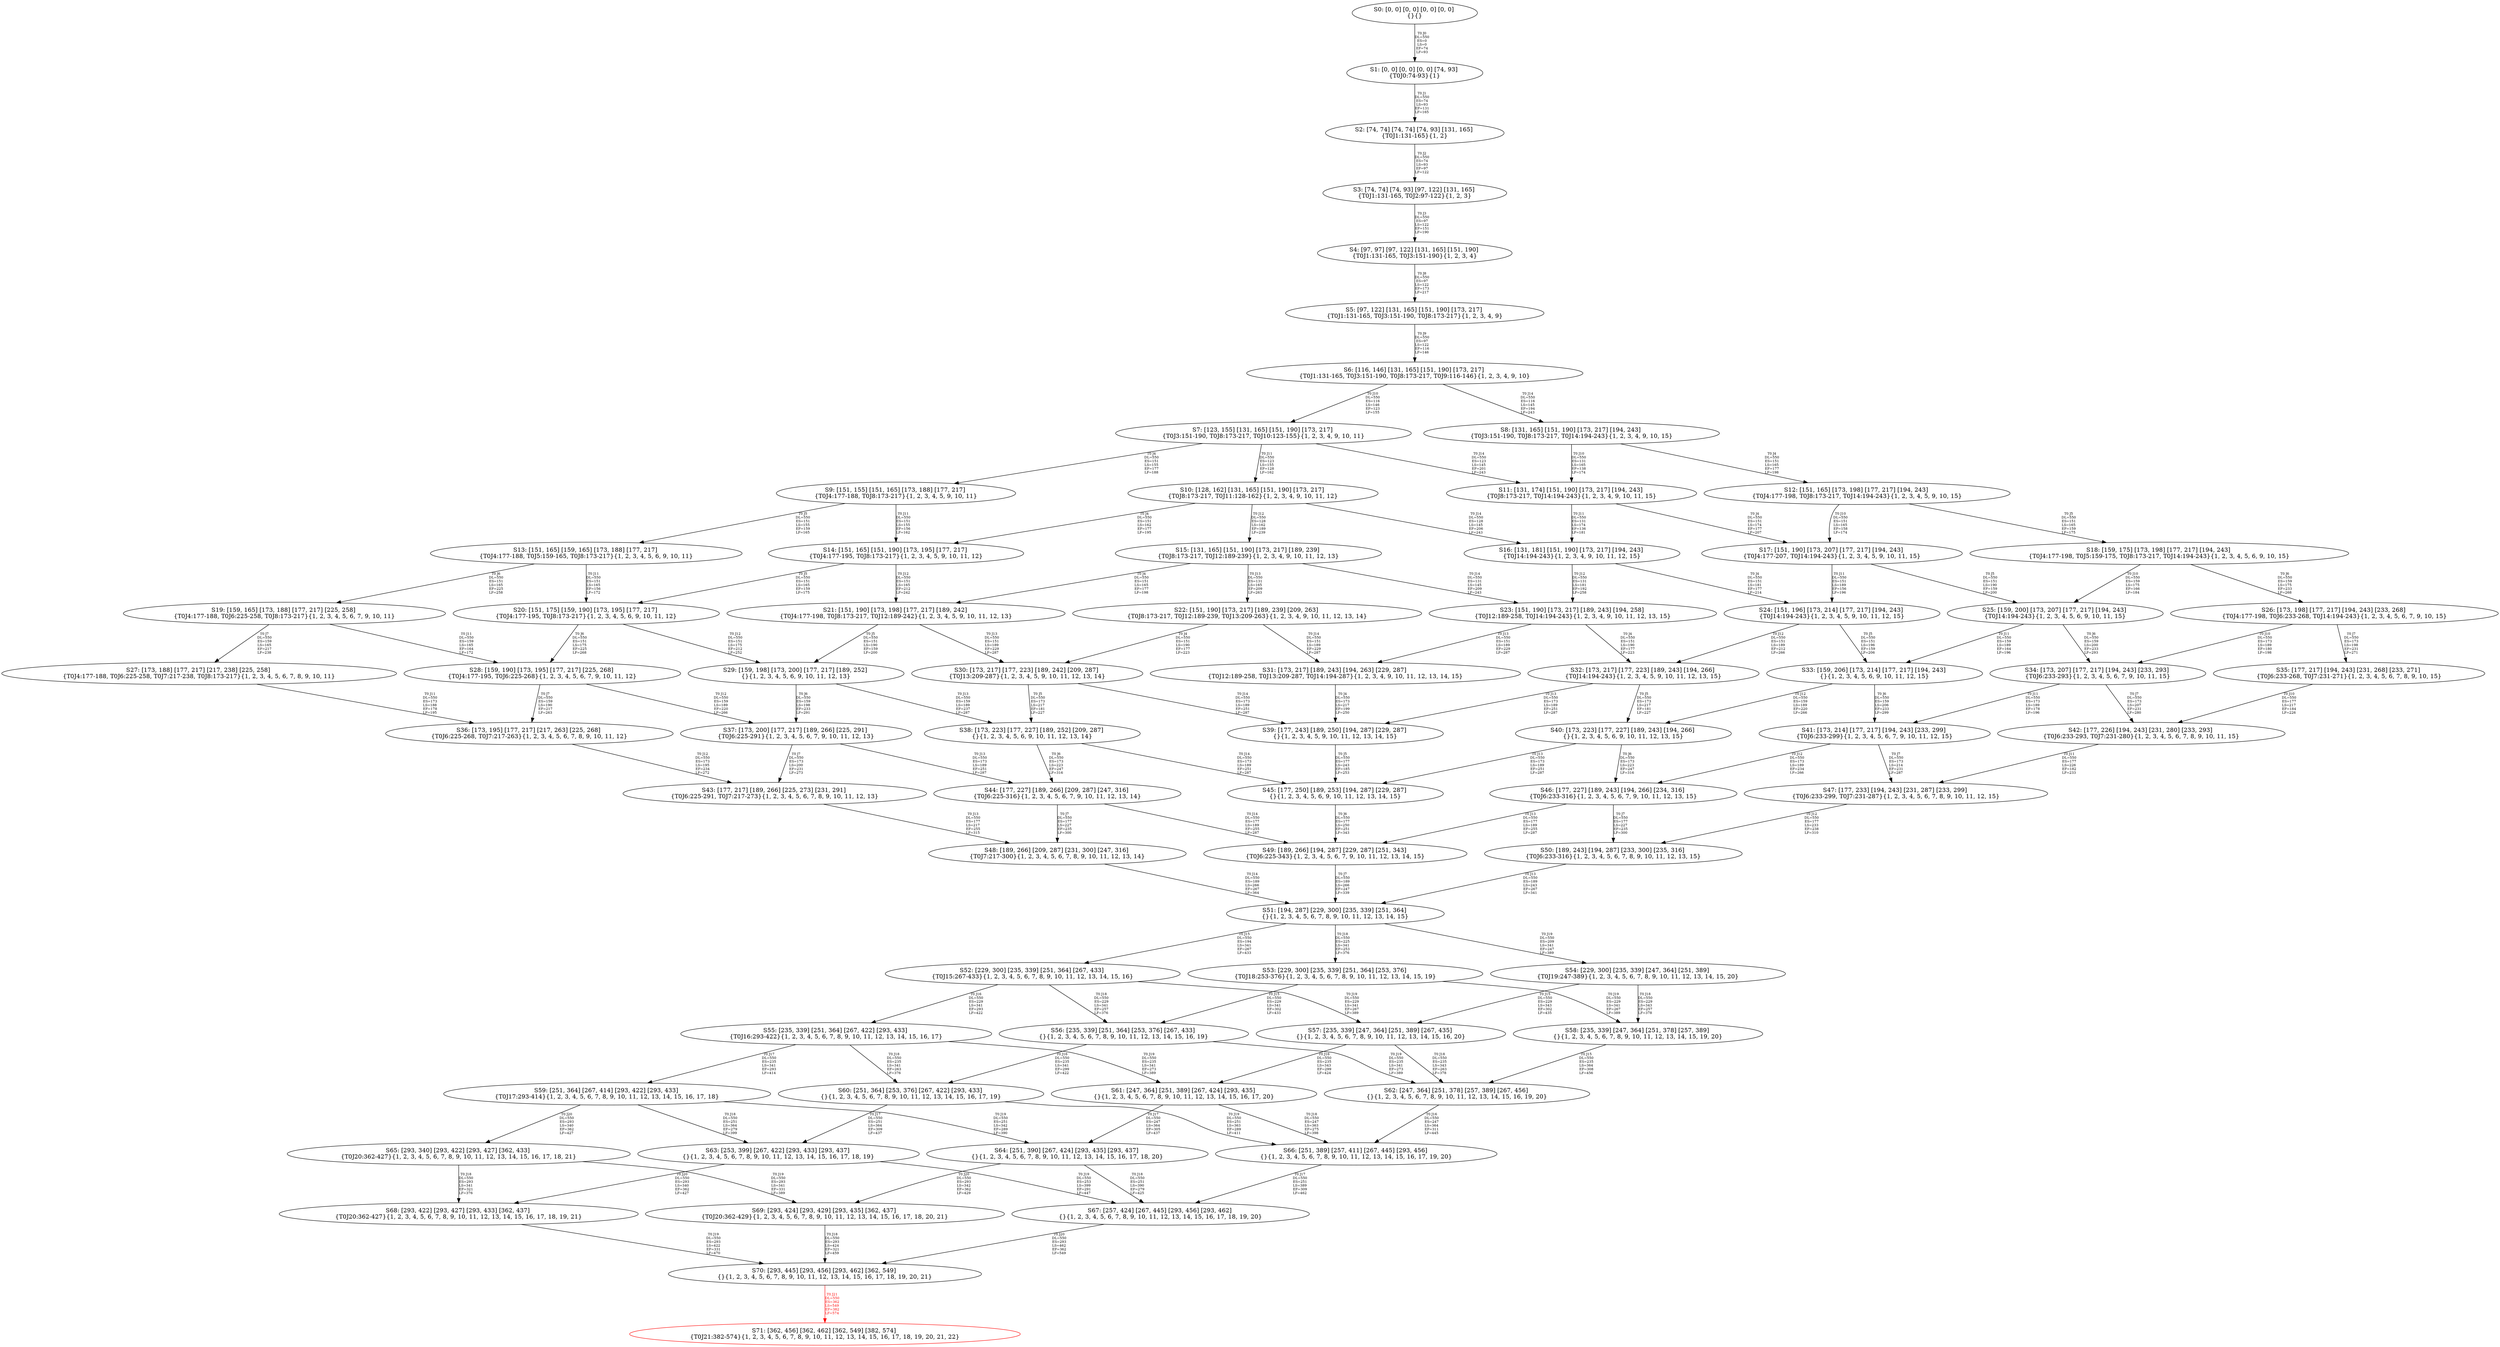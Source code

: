 digraph {
	S0[label="S0: [0, 0] [0, 0] [0, 0] [0, 0] \n{}{}"];
	S1[label="S1: [0, 0] [0, 0] [0, 0] [74, 93] \n{T0J0:74-93}{1}"];
	S2[label="S2: [74, 74] [74, 74] [74, 93] [131, 165] \n{T0J1:131-165}{1, 2}"];
	S3[label="S3: [74, 74] [74, 93] [97, 122] [131, 165] \n{T0J1:131-165, T0J2:97-122}{1, 2, 3}"];
	S4[label="S4: [97, 97] [97, 122] [131, 165] [151, 190] \n{T0J1:131-165, T0J3:151-190}{1, 2, 3, 4}"];
	S5[label="S5: [97, 122] [131, 165] [151, 190] [173, 217] \n{T0J1:131-165, T0J3:151-190, T0J8:173-217}{1, 2, 3, 4, 9}"];
	S6[label="S6: [116, 146] [131, 165] [151, 190] [173, 217] \n{T0J1:131-165, T0J3:151-190, T0J8:173-217, T0J9:116-146}{1, 2, 3, 4, 9, 10}"];
	S7[label="S7: [123, 155] [131, 165] [151, 190] [173, 217] \n{T0J3:151-190, T0J8:173-217, T0J10:123-155}{1, 2, 3, 4, 9, 10, 11}"];
	S8[label="S8: [131, 165] [151, 190] [173, 217] [194, 243] \n{T0J3:151-190, T0J8:173-217, T0J14:194-243}{1, 2, 3, 4, 9, 10, 15}"];
	S9[label="S9: [151, 155] [151, 165] [173, 188] [177, 217] \n{T0J4:177-188, T0J8:173-217}{1, 2, 3, 4, 5, 9, 10, 11}"];
	S10[label="S10: [128, 162] [131, 165] [151, 190] [173, 217] \n{T0J8:173-217, T0J11:128-162}{1, 2, 3, 4, 9, 10, 11, 12}"];
	S11[label="S11: [131, 174] [151, 190] [173, 217] [194, 243] \n{T0J8:173-217, T0J14:194-243}{1, 2, 3, 4, 9, 10, 11, 15}"];
	S12[label="S12: [151, 165] [173, 198] [177, 217] [194, 243] \n{T0J4:177-198, T0J8:173-217, T0J14:194-243}{1, 2, 3, 4, 5, 9, 10, 15}"];
	S13[label="S13: [151, 165] [159, 165] [173, 188] [177, 217] \n{T0J4:177-188, T0J5:159-165, T0J8:173-217}{1, 2, 3, 4, 5, 6, 9, 10, 11}"];
	S14[label="S14: [151, 165] [151, 190] [173, 195] [177, 217] \n{T0J4:177-195, T0J8:173-217}{1, 2, 3, 4, 5, 9, 10, 11, 12}"];
	S15[label="S15: [131, 165] [151, 190] [173, 217] [189, 239] \n{T0J8:173-217, T0J12:189-239}{1, 2, 3, 4, 9, 10, 11, 12, 13}"];
	S16[label="S16: [131, 181] [151, 190] [173, 217] [194, 243] \n{T0J14:194-243}{1, 2, 3, 4, 9, 10, 11, 12, 15}"];
	S17[label="S17: [151, 190] [173, 207] [177, 217] [194, 243] \n{T0J4:177-207, T0J14:194-243}{1, 2, 3, 4, 5, 9, 10, 11, 15}"];
	S18[label="S18: [159, 175] [173, 198] [177, 217] [194, 243] \n{T0J4:177-198, T0J5:159-175, T0J8:173-217, T0J14:194-243}{1, 2, 3, 4, 5, 6, 9, 10, 15}"];
	S19[label="S19: [159, 165] [173, 188] [177, 217] [225, 258] \n{T0J4:177-188, T0J6:225-258, T0J8:173-217}{1, 2, 3, 4, 5, 6, 7, 9, 10, 11}"];
	S20[label="S20: [151, 175] [159, 190] [173, 195] [177, 217] \n{T0J4:177-195, T0J8:173-217}{1, 2, 3, 4, 5, 6, 9, 10, 11, 12}"];
	S21[label="S21: [151, 190] [173, 198] [177, 217] [189, 242] \n{T0J4:177-198, T0J8:173-217, T0J12:189-242}{1, 2, 3, 4, 5, 9, 10, 11, 12, 13}"];
	S22[label="S22: [151, 190] [173, 217] [189, 239] [209, 263] \n{T0J8:173-217, T0J12:189-239, T0J13:209-263}{1, 2, 3, 4, 9, 10, 11, 12, 13, 14}"];
	S23[label="S23: [151, 190] [173, 217] [189, 243] [194, 258] \n{T0J12:189-258, T0J14:194-243}{1, 2, 3, 4, 9, 10, 11, 12, 13, 15}"];
	S24[label="S24: [151, 196] [173, 214] [177, 217] [194, 243] \n{T0J14:194-243}{1, 2, 3, 4, 5, 9, 10, 11, 12, 15}"];
	S25[label="S25: [159, 200] [173, 207] [177, 217] [194, 243] \n{T0J14:194-243}{1, 2, 3, 4, 5, 6, 9, 10, 11, 15}"];
	S26[label="S26: [173, 198] [177, 217] [194, 243] [233, 268] \n{T0J4:177-198, T0J6:233-268, T0J14:194-243}{1, 2, 3, 4, 5, 6, 7, 9, 10, 15}"];
	S27[label="S27: [173, 188] [177, 217] [217, 238] [225, 258] \n{T0J4:177-188, T0J6:225-258, T0J7:217-238, T0J8:173-217}{1, 2, 3, 4, 5, 6, 7, 8, 9, 10, 11}"];
	S28[label="S28: [159, 190] [173, 195] [177, 217] [225, 268] \n{T0J4:177-195, T0J6:225-268}{1, 2, 3, 4, 5, 6, 7, 9, 10, 11, 12}"];
	S29[label="S29: [159, 198] [173, 200] [177, 217] [189, 252] \n{}{1, 2, 3, 4, 5, 6, 9, 10, 11, 12, 13}"];
	S30[label="S30: [173, 217] [177, 223] [189, 242] [209, 287] \n{T0J13:209-287}{1, 2, 3, 4, 5, 9, 10, 11, 12, 13, 14}"];
	S31[label="S31: [173, 217] [189, 243] [194, 263] [229, 287] \n{T0J12:189-258, T0J13:209-287, T0J14:194-287}{1, 2, 3, 4, 9, 10, 11, 12, 13, 14, 15}"];
	S32[label="S32: [173, 217] [177, 223] [189, 243] [194, 266] \n{T0J14:194-243}{1, 2, 3, 4, 5, 9, 10, 11, 12, 13, 15}"];
	S33[label="S33: [159, 206] [173, 214] [177, 217] [194, 243] \n{}{1, 2, 3, 4, 5, 6, 9, 10, 11, 12, 15}"];
	S34[label="S34: [173, 207] [177, 217] [194, 243] [233, 293] \n{T0J6:233-293}{1, 2, 3, 4, 5, 6, 7, 9, 10, 11, 15}"];
	S35[label="S35: [177, 217] [194, 243] [231, 268] [233, 271] \n{T0J6:233-268, T0J7:231-271}{1, 2, 3, 4, 5, 6, 7, 8, 9, 10, 15}"];
	S36[label="S36: [173, 195] [177, 217] [217, 263] [225, 268] \n{T0J6:225-268, T0J7:217-263}{1, 2, 3, 4, 5, 6, 7, 8, 9, 10, 11, 12}"];
	S37[label="S37: [173, 200] [177, 217] [189, 266] [225, 291] \n{T0J6:225-291}{1, 2, 3, 4, 5, 6, 7, 9, 10, 11, 12, 13}"];
	S38[label="S38: [173, 223] [177, 227] [189, 252] [209, 287] \n{}{1, 2, 3, 4, 5, 6, 9, 10, 11, 12, 13, 14}"];
	S39[label="S39: [177, 243] [189, 250] [194, 287] [229, 287] \n{}{1, 2, 3, 4, 5, 9, 10, 11, 12, 13, 14, 15}"];
	S40[label="S40: [173, 223] [177, 227] [189, 243] [194, 266] \n{}{1, 2, 3, 4, 5, 6, 9, 10, 11, 12, 13, 15}"];
	S41[label="S41: [173, 214] [177, 217] [194, 243] [233, 299] \n{T0J6:233-299}{1, 2, 3, 4, 5, 6, 7, 9, 10, 11, 12, 15}"];
	S42[label="S42: [177, 226] [194, 243] [231, 280] [233, 293] \n{T0J6:233-293, T0J7:231-280}{1, 2, 3, 4, 5, 6, 7, 8, 9, 10, 11, 15}"];
	S43[label="S43: [177, 217] [189, 266] [225, 273] [231, 291] \n{T0J6:225-291, T0J7:217-273}{1, 2, 3, 4, 5, 6, 7, 8, 9, 10, 11, 12, 13}"];
	S44[label="S44: [177, 227] [189, 266] [209, 287] [247, 316] \n{T0J6:225-316}{1, 2, 3, 4, 5, 6, 7, 9, 10, 11, 12, 13, 14}"];
	S45[label="S45: [177, 250] [189, 253] [194, 287] [229, 287] \n{}{1, 2, 3, 4, 5, 6, 9, 10, 11, 12, 13, 14, 15}"];
	S46[label="S46: [177, 227] [189, 243] [194, 266] [234, 316] \n{T0J6:233-316}{1, 2, 3, 4, 5, 6, 7, 9, 10, 11, 12, 13, 15}"];
	S47[label="S47: [177, 233] [194, 243] [231, 287] [233, 299] \n{T0J6:233-299, T0J7:231-287}{1, 2, 3, 4, 5, 6, 7, 8, 9, 10, 11, 12, 15}"];
	S48[label="S48: [189, 266] [209, 287] [231, 300] [247, 316] \n{T0J7:217-300}{1, 2, 3, 4, 5, 6, 7, 8, 9, 10, 11, 12, 13, 14}"];
	S49[label="S49: [189, 266] [194, 287] [229, 287] [251, 343] \n{T0J6:225-343}{1, 2, 3, 4, 5, 6, 7, 9, 10, 11, 12, 13, 14, 15}"];
	S50[label="S50: [189, 243] [194, 287] [233, 300] [235, 316] \n{T0J6:233-316}{1, 2, 3, 4, 5, 6, 7, 8, 9, 10, 11, 12, 13, 15}"];
	S51[label="S51: [194, 287] [229, 300] [235, 339] [251, 364] \n{}{1, 2, 3, 4, 5, 6, 7, 8, 9, 10, 11, 12, 13, 14, 15}"];
	S52[label="S52: [229, 300] [235, 339] [251, 364] [267, 433] \n{T0J15:267-433}{1, 2, 3, 4, 5, 6, 7, 8, 9, 10, 11, 12, 13, 14, 15, 16}"];
	S53[label="S53: [229, 300] [235, 339] [251, 364] [253, 376] \n{T0J18:253-376}{1, 2, 3, 4, 5, 6, 7, 8, 9, 10, 11, 12, 13, 14, 15, 19}"];
	S54[label="S54: [229, 300] [235, 339] [247, 364] [251, 389] \n{T0J19:247-389}{1, 2, 3, 4, 5, 6, 7, 8, 9, 10, 11, 12, 13, 14, 15, 20}"];
	S55[label="S55: [235, 339] [251, 364] [267, 422] [293, 433] \n{T0J16:293-422}{1, 2, 3, 4, 5, 6, 7, 8, 9, 10, 11, 12, 13, 14, 15, 16, 17}"];
	S56[label="S56: [235, 339] [251, 364] [253, 376] [267, 433] \n{}{1, 2, 3, 4, 5, 6, 7, 8, 9, 10, 11, 12, 13, 14, 15, 16, 19}"];
	S57[label="S57: [235, 339] [247, 364] [251, 389] [267, 435] \n{}{1, 2, 3, 4, 5, 6, 7, 8, 9, 10, 11, 12, 13, 14, 15, 16, 20}"];
	S58[label="S58: [235, 339] [247, 364] [251, 378] [257, 389] \n{}{1, 2, 3, 4, 5, 6, 7, 8, 9, 10, 11, 12, 13, 14, 15, 19, 20}"];
	S59[label="S59: [251, 364] [267, 414] [293, 422] [293, 433] \n{T0J17:293-414}{1, 2, 3, 4, 5, 6, 7, 8, 9, 10, 11, 12, 13, 14, 15, 16, 17, 18}"];
	S60[label="S60: [251, 364] [253, 376] [267, 422] [293, 433] \n{}{1, 2, 3, 4, 5, 6, 7, 8, 9, 10, 11, 12, 13, 14, 15, 16, 17, 19}"];
	S61[label="S61: [247, 364] [251, 389] [267, 424] [293, 435] \n{}{1, 2, 3, 4, 5, 6, 7, 8, 9, 10, 11, 12, 13, 14, 15, 16, 17, 20}"];
	S62[label="S62: [247, 364] [251, 378] [257, 389] [267, 456] \n{}{1, 2, 3, 4, 5, 6, 7, 8, 9, 10, 11, 12, 13, 14, 15, 16, 19, 20}"];
	S63[label="S63: [253, 399] [267, 422] [293, 433] [293, 437] \n{}{1, 2, 3, 4, 5, 6, 7, 8, 9, 10, 11, 12, 13, 14, 15, 16, 17, 18, 19}"];
	S64[label="S64: [251, 390] [267, 424] [293, 435] [293, 437] \n{}{1, 2, 3, 4, 5, 6, 7, 8, 9, 10, 11, 12, 13, 14, 15, 16, 17, 18, 20}"];
	S65[label="S65: [293, 340] [293, 422] [293, 427] [362, 433] \n{T0J20:362-427}{1, 2, 3, 4, 5, 6, 7, 8, 9, 10, 11, 12, 13, 14, 15, 16, 17, 18, 21}"];
	S66[label="S66: [251, 389] [257, 411] [267, 445] [293, 456] \n{}{1, 2, 3, 4, 5, 6, 7, 8, 9, 10, 11, 12, 13, 14, 15, 16, 17, 19, 20}"];
	S67[label="S67: [257, 424] [267, 445] [293, 456] [293, 462] \n{}{1, 2, 3, 4, 5, 6, 7, 8, 9, 10, 11, 12, 13, 14, 15, 16, 17, 18, 19, 20}"];
	S68[label="S68: [293, 422] [293, 427] [293, 433] [362, 437] \n{T0J20:362-427}{1, 2, 3, 4, 5, 6, 7, 8, 9, 10, 11, 12, 13, 14, 15, 16, 17, 18, 19, 21}"];
	S69[label="S69: [293, 424] [293, 429] [293, 435] [362, 437] \n{T0J20:362-429}{1, 2, 3, 4, 5, 6, 7, 8, 9, 10, 11, 12, 13, 14, 15, 16, 17, 18, 20, 21}"];
	S70[label="S70: [293, 445] [293, 456] [293, 462] [362, 549] \n{}{1, 2, 3, 4, 5, 6, 7, 8, 9, 10, 11, 12, 13, 14, 15, 16, 17, 18, 19, 20, 21}"];
	S71[label="S71: [362, 456] [362, 462] [362, 549] [382, 574] \n{T0J21:382-574}{1, 2, 3, 4, 5, 6, 7, 8, 9, 10, 11, 12, 13, 14, 15, 16, 17, 18, 19, 20, 21, 22}"];
	S0 -> S1[label="T0 J0\nDL=550\nES=0\nLS=0\nEF=74\nLF=93",fontsize=8];
	S1 -> S2[label="T0 J1\nDL=550\nES=74\nLS=93\nEF=131\nLF=165",fontsize=8];
	S2 -> S3[label="T0 J2\nDL=550\nES=74\nLS=93\nEF=97\nLF=122",fontsize=8];
	S3 -> S4[label="T0 J3\nDL=550\nES=97\nLS=122\nEF=151\nLF=190",fontsize=8];
	S4 -> S5[label="T0 J8\nDL=550\nES=97\nLS=122\nEF=173\nLF=217",fontsize=8];
	S5 -> S6[label="T0 J9\nDL=550\nES=97\nLS=122\nEF=116\nLF=146",fontsize=8];
	S6 -> S7[label="T0 J10\nDL=550\nES=116\nLS=146\nEF=123\nLF=155",fontsize=8];
	S6 -> S8[label="T0 J14\nDL=550\nES=116\nLS=145\nEF=194\nLF=243",fontsize=8];
	S7 -> S9[label="T0 J4\nDL=550\nES=151\nLS=155\nEF=177\nLF=188",fontsize=8];
	S7 -> S10[label="T0 J11\nDL=550\nES=123\nLS=155\nEF=128\nLF=162",fontsize=8];
	S7 -> S11[label="T0 J14\nDL=550\nES=123\nLS=145\nEF=201\nLF=243",fontsize=8];
	S8 -> S12[label="T0 J4\nDL=550\nES=151\nLS=165\nEF=177\nLF=198",fontsize=8];
	S8 -> S11[label="T0 J10\nDL=550\nES=131\nLS=165\nEF=138\nLF=174",fontsize=8];
	S9 -> S13[label="T0 J5\nDL=550\nES=151\nLS=155\nEF=159\nLF=165",fontsize=8];
	S9 -> S14[label="T0 J11\nDL=550\nES=151\nLS=155\nEF=156\nLF=162",fontsize=8];
	S10 -> S14[label="T0 J4\nDL=550\nES=151\nLS=162\nEF=177\nLF=195",fontsize=8];
	S10 -> S15[label="T0 J12\nDL=550\nES=128\nLS=162\nEF=189\nLF=239",fontsize=8];
	S10 -> S16[label="T0 J14\nDL=550\nES=128\nLS=145\nEF=206\nLF=243",fontsize=8];
	S11 -> S17[label="T0 J4\nDL=550\nES=151\nLS=174\nEF=177\nLF=207",fontsize=8];
	S11 -> S16[label="T0 J11\nDL=550\nES=131\nLS=174\nEF=136\nLF=181",fontsize=8];
	S12 -> S18[label="T0 J5\nDL=550\nES=151\nLS=165\nEF=159\nLF=175",fontsize=8];
	S12 -> S17[label="T0 J10\nDL=550\nES=151\nLS=165\nEF=158\nLF=174",fontsize=8];
	S13 -> S19[label="T0 J6\nDL=550\nES=151\nLS=165\nEF=225\nLF=258",fontsize=8];
	S13 -> S20[label="T0 J11\nDL=550\nES=151\nLS=165\nEF=156\nLF=172",fontsize=8];
	S14 -> S20[label="T0 J5\nDL=550\nES=151\nLS=165\nEF=159\nLF=175",fontsize=8];
	S14 -> S21[label="T0 J12\nDL=550\nES=151\nLS=165\nEF=212\nLF=242",fontsize=8];
	S15 -> S21[label="T0 J4\nDL=550\nES=151\nLS=165\nEF=177\nLF=198",fontsize=8];
	S15 -> S22[label="T0 J13\nDL=550\nES=131\nLS=165\nEF=209\nLF=263",fontsize=8];
	S15 -> S23[label="T0 J14\nDL=550\nES=131\nLS=145\nEF=209\nLF=243",fontsize=8];
	S16 -> S24[label="T0 J4\nDL=550\nES=151\nLS=181\nEF=177\nLF=214",fontsize=8];
	S16 -> S23[label="T0 J12\nDL=550\nES=131\nLS=181\nEF=192\nLF=258",fontsize=8];
	S17 -> S25[label="T0 J5\nDL=550\nES=151\nLS=190\nEF=159\nLF=200",fontsize=8];
	S17 -> S24[label="T0 J11\nDL=550\nES=151\nLS=189\nEF=156\nLF=196",fontsize=8];
	S18 -> S26[label="T0 J6\nDL=550\nES=159\nLS=175\nEF=233\nLF=268",fontsize=8];
	S18 -> S25[label="T0 J10\nDL=550\nES=159\nLS=175\nEF=166\nLF=184",fontsize=8];
	S19 -> S27[label="T0 J7\nDL=550\nES=159\nLS=165\nEF=217\nLF=238",fontsize=8];
	S19 -> S28[label="T0 J11\nDL=550\nES=159\nLS=165\nEF=164\nLF=172",fontsize=8];
	S20 -> S28[label="T0 J6\nDL=550\nES=151\nLS=175\nEF=225\nLF=268",fontsize=8];
	S20 -> S29[label="T0 J12\nDL=550\nES=151\nLS=175\nEF=212\nLF=252",fontsize=8];
	S21 -> S29[label="T0 J5\nDL=550\nES=151\nLS=190\nEF=159\nLF=200",fontsize=8];
	S21 -> S30[label="T0 J13\nDL=550\nES=151\nLS=189\nEF=229\nLF=287",fontsize=8];
	S22 -> S30[label="T0 J4\nDL=550\nES=151\nLS=190\nEF=177\nLF=223",fontsize=8];
	S22 -> S31[label="T0 J14\nDL=550\nES=151\nLS=189\nEF=229\nLF=287",fontsize=8];
	S23 -> S32[label="T0 J4\nDL=550\nES=151\nLS=190\nEF=177\nLF=223",fontsize=8];
	S23 -> S31[label="T0 J13\nDL=550\nES=151\nLS=189\nEF=229\nLF=287",fontsize=8];
	S24 -> S33[label="T0 J5\nDL=550\nES=151\nLS=196\nEF=159\nLF=206",fontsize=8];
	S24 -> S32[label="T0 J12\nDL=550\nES=151\nLS=189\nEF=212\nLF=266",fontsize=8];
	S25 -> S34[label="T0 J6\nDL=550\nES=159\nLS=200\nEF=233\nLF=293",fontsize=8];
	S25 -> S33[label="T0 J11\nDL=550\nES=159\nLS=189\nEF=164\nLF=196",fontsize=8];
	S26 -> S35[label="T0 J7\nDL=550\nES=173\nLS=198\nEF=231\nLF=271",fontsize=8];
	S26 -> S34[label="T0 J10\nDL=550\nES=173\nLS=189\nEF=180\nLF=198",fontsize=8];
	S27 -> S36[label="T0 J11\nDL=550\nES=173\nLS=188\nEF=178\nLF=195",fontsize=8];
	S28 -> S36[label="T0 J7\nDL=550\nES=159\nLS=190\nEF=217\nLF=263",fontsize=8];
	S28 -> S37[label="T0 J12\nDL=550\nES=159\nLS=189\nEF=220\nLF=266",fontsize=8];
	S29 -> S37[label="T0 J6\nDL=550\nES=159\nLS=198\nEF=233\nLF=291",fontsize=8];
	S29 -> S38[label="T0 J13\nDL=550\nES=159\nLS=189\nEF=237\nLF=287",fontsize=8];
	S30 -> S38[label="T0 J5\nDL=550\nES=173\nLS=217\nEF=181\nLF=227",fontsize=8];
	S30 -> S39[label="T0 J14\nDL=550\nES=173\nLS=189\nEF=251\nLF=287",fontsize=8];
	S31 -> S39[label="T0 J4\nDL=550\nES=173\nLS=217\nEF=199\nLF=250",fontsize=8];
	S32 -> S40[label="T0 J5\nDL=550\nES=173\nLS=217\nEF=181\nLF=227",fontsize=8];
	S32 -> S39[label="T0 J13\nDL=550\nES=173\nLS=189\nEF=251\nLF=287",fontsize=8];
	S33 -> S41[label="T0 J6\nDL=550\nES=159\nLS=206\nEF=233\nLF=299",fontsize=8];
	S33 -> S40[label="T0 J12\nDL=550\nES=159\nLS=189\nEF=220\nLF=266",fontsize=8];
	S34 -> S42[label="T0 J7\nDL=550\nES=173\nLS=207\nEF=231\nLF=280",fontsize=8];
	S34 -> S41[label="T0 J11\nDL=550\nES=173\nLS=189\nEF=178\nLF=196",fontsize=8];
	S35 -> S42[label="T0 J10\nDL=550\nES=177\nLS=217\nEF=184\nLF=226",fontsize=8];
	S36 -> S43[label="T0 J12\nDL=550\nES=173\nLS=195\nEF=234\nLF=272",fontsize=8];
	S37 -> S43[label="T0 J7\nDL=550\nES=173\nLS=200\nEF=231\nLF=273",fontsize=8];
	S37 -> S44[label="T0 J13\nDL=550\nES=173\nLS=189\nEF=251\nLF=287",fontsize=8];
	S38 -> S44[label="T0 J6\nDL=550\nES=173\nLS=223\nEF=247\nLF=316",fontsize=8];
	S38 -> S45[label="T0 J14\nDL=550\nES=173\nLS=189\nEF=251\nLF=287",fontsize=8];
	S39 -> S45[label="T0 J5\nDL=550\nES=177\nLS=243\nEF=185\nLF=253",fontsize=8];
	S40 -> S46[label="T0 J6\nDL=550\nES=173\nLS=223\nEF=247\nLF=316",fontsize=8];
	S40 -> S45[label="T0 J13\nDL=550\nES=173\nLS=189\nEF=251\nLF=287",fontsize=8];
	S41 -> S47[label="T0 J7\nDL=550\nES=173\nLS=214\nEF=231\nLF=287",fontsize=8];
	S41 -> S46[label="T0 J12\nDL=550\nES=173\nLS=189\nEF=234\nLF=266",fontsize=8];
	S42 -> S47[label="T0 J11\nDL=550\nES=177\nLS=226\nEF=182\nLF=233",fontsize=8];
	S43 -> S48[label="T0 J13\nDL=550\nES=177\nLS=217\nEF=255\nLF=315",fontsize=8];
	S44 -> S48[label="T0 J7\nDL=550\nES=177\nLS=227\nEF=235\nLF=300",fontsize=8];
	S44 -> S49[label="T0 J14\nDL=550\nES=177\nLS=189\nEF=255\nLF=287",fontsize=8];
	S45 -> S49[label="T0 J6\nDL=550\nES=177\nLS=250\nEF=251\nLF=343",fontsize=8];
	S46 -> S50[label="T0 J7\nDL=550\nES=177\nLS=227\nEF=235\nLF=300",fontsize=8];
	S46 -> S49[label="T0 J13\nDL=550\nES=177\nLS=189\nEF=255\nLF=287",fontsize=8];
	S47 -> S50[label="T0 J12\nDL=550\nES=177\nLS=233\nEF=238\nLF=310",fontsize=8];
	S48 -> S51[label="T0 J14\nDL=550\nES=189\nLS=266\nEF=267\nLF=364",fontsize=8];
	S49 -> S51[label="T0 J7\nDL=550\nES=189\nLS=266\nEF=247\nLF=339",fontsize=8];
	S50 -> S51[label="T0 J13\nDL=550\nES=189\nLS=243\nEF=267\nLF=341",fontsize=8];
	S51 -> S52[label="T0 J15\nDL=550\nES=194\nLS=341\nEF=267\nLF=433",fontsize=8];
	S51 -> S53[label="T0 J18\nDL=550\nES=225\nLS=341\nEF=253\nLF=376",fontsize=8];
	S51 -> S54[label="T0 J19\nDL=550\nES=209\nLS=341\nEF=247\nLF=389",fontsize=8];
	S52 -> S55[label="T0 J16\nDL=550\nES=229\nLS=341\nEF=293\nLF=422",fontsize=8];
	S52 -> S56[label="T0 J18\nDL=550\nES=229\nLS=341\nEF=257\nLF=376",fontsize=8];
	S52 -> S57[label="T0 J19\nDL=550\nES=229\nLS=341\nEF=267\nLF=389",fontsize=8];
	S53 -> S56[label="T0 J15\nDL=550\nES=229\nLS=341\nEF=302\nLF=433",fontsize=8];
	S53 -> S58[label="T0 J19\nDL=550\nES=229\nLS=341\nEF=267\nLF=389",fontsize=8];
	S54 -> S57[label="T0 J15\nDL=550\nES=229\nLS=343\nEF=302\nLF=435",fontsize=8];
	S54 -> S58[label="T0 J18\nDL=550\nES=229\nLS=343\nEF=257\nLF=378",fontsize=8];
	S55 -> S59[label="T0 J17\nDL=550\nES=235\nLS=341\nEF=293\nLF=414",fontsize=8];
	S55 -> S60[label="T0 J18\nDL=550\nES=235\nLS=341\nEF=263\nLF=376",fontsize=8];
	S55 -> S61[label="T0 J19\nDL=550\nES=235\nLS=341\nEF=273\nLF=389",fontsize=8];
	S56 -> S60[label="T0 J16\nDL=550\nES=235\nLS=341\nEF=299\nLF=422",fontsize=8];
	S56 -> S62[label="T0 J19\nDL=550\nES=235\nLS=341\nEF=273\nLF=389",fontsize=8];
	S57 -> S61[label="T0 J16\nDL=550\nES=235\nLS=343\nEF=299\nLF=424",fontsize=8];
	S57 -> S62[label="T0 J18\nDL=550\nES=235\nLS=343\nEF=263\nLF=378",fontsize=8];
	S58 -> S62[label="T0 J15\nDL=550\nES=235\nLS=364\nEF=308\nLF=456",fontsize=8];
	S59 -> S63[label="T0 J18\nDL=550\nES=251\nLS=364\nEF=279\nLF=399",fontsize=8];
	S59 -> S64[label="T0 J19\nDL=550\nES=251\nLS=342\nEF=289\nLF=390",fontsize=8];
	S59 -> S65[label="T0 J20\nDL=550\nES=293\nLS=340\nEF=362\nLF=427",fontsize=8];
	S60 -> S63[label="T0 J17\nDL=550\nES=251\nLS=364\nEF=309\nLF=437",fontsize=8];
	S60 -> S66[label="T0 J19\nDL=550\nES=251\nLS=363\nEF=289\nLF=411",fontsize=8];
	S61 -> S64[label="T0 J17\nDL=550\nES=247\nLS=364\nEF=305\nLF=437",fontsize=8];
	S61 -> S66[label="T0 J18\nDL=550\nES=247\nLS=363\nEF=275\nLF=398",fontsize=8];
	S62 -> S66[label="T0 J16\nDL=550\nES=247\nLS=364\nEF=311\nLF=445",fontsize=8];
	S63 -> S67[label="T0 J19\nDL=550\nES=253\nLS=399\nEF=291\nLF=447",fontsize=8];
	S63 -> S68[label="T0 J20\nDL=550\nES=293\nLS=340\nEF=362\nLF=427",fontsize=8];
	S64 -> S67[label="T0 J18\nDL=550\nES=251\nLS=390\nEF=279\nLF=425",fontsize=8];
	S64 -> S69[label="T0 J20\nDL=550\nES=293\nLS=342\nEF=362\nLF=429",fontsize=8];
	S65 -> S68[label="T0 J18\nDL=550\nES=293\nLS=341\nEF=321\nLF=376",fontsize=8];
	S65 -> S69[label="T0 J19\nDL=550\nES=293\nLS=341\nEF=331\nLF=389",fontsize=8];
	S66 -> S67[label="T0 J17\nDL=550\nES=251\nLS=389\nEF=309\nLF=462",fontsize=8];
	S67 -> S70[label="T0 J20\nDL=550\nES=293\nLS=462\nEF=362\nLF=549",fontsize=8];
	S68 -> S70[label="T0 J19\nDL=550\nES=293\nLS=422\nEF=331\nLF=470",fontsize=8];
	S69 -> S70[label="T0 J18\nDL=550\nES=293\nLS=424\nEF=321\nLF=459",fontsize=8];
	S70 -> S71[label="T0 J21\nDL=550\nES=362\nLS=549\nEF=382\nLF=574",color=Red,fontcolor=Red,fontsize=8];
S71[color=Red];
}
